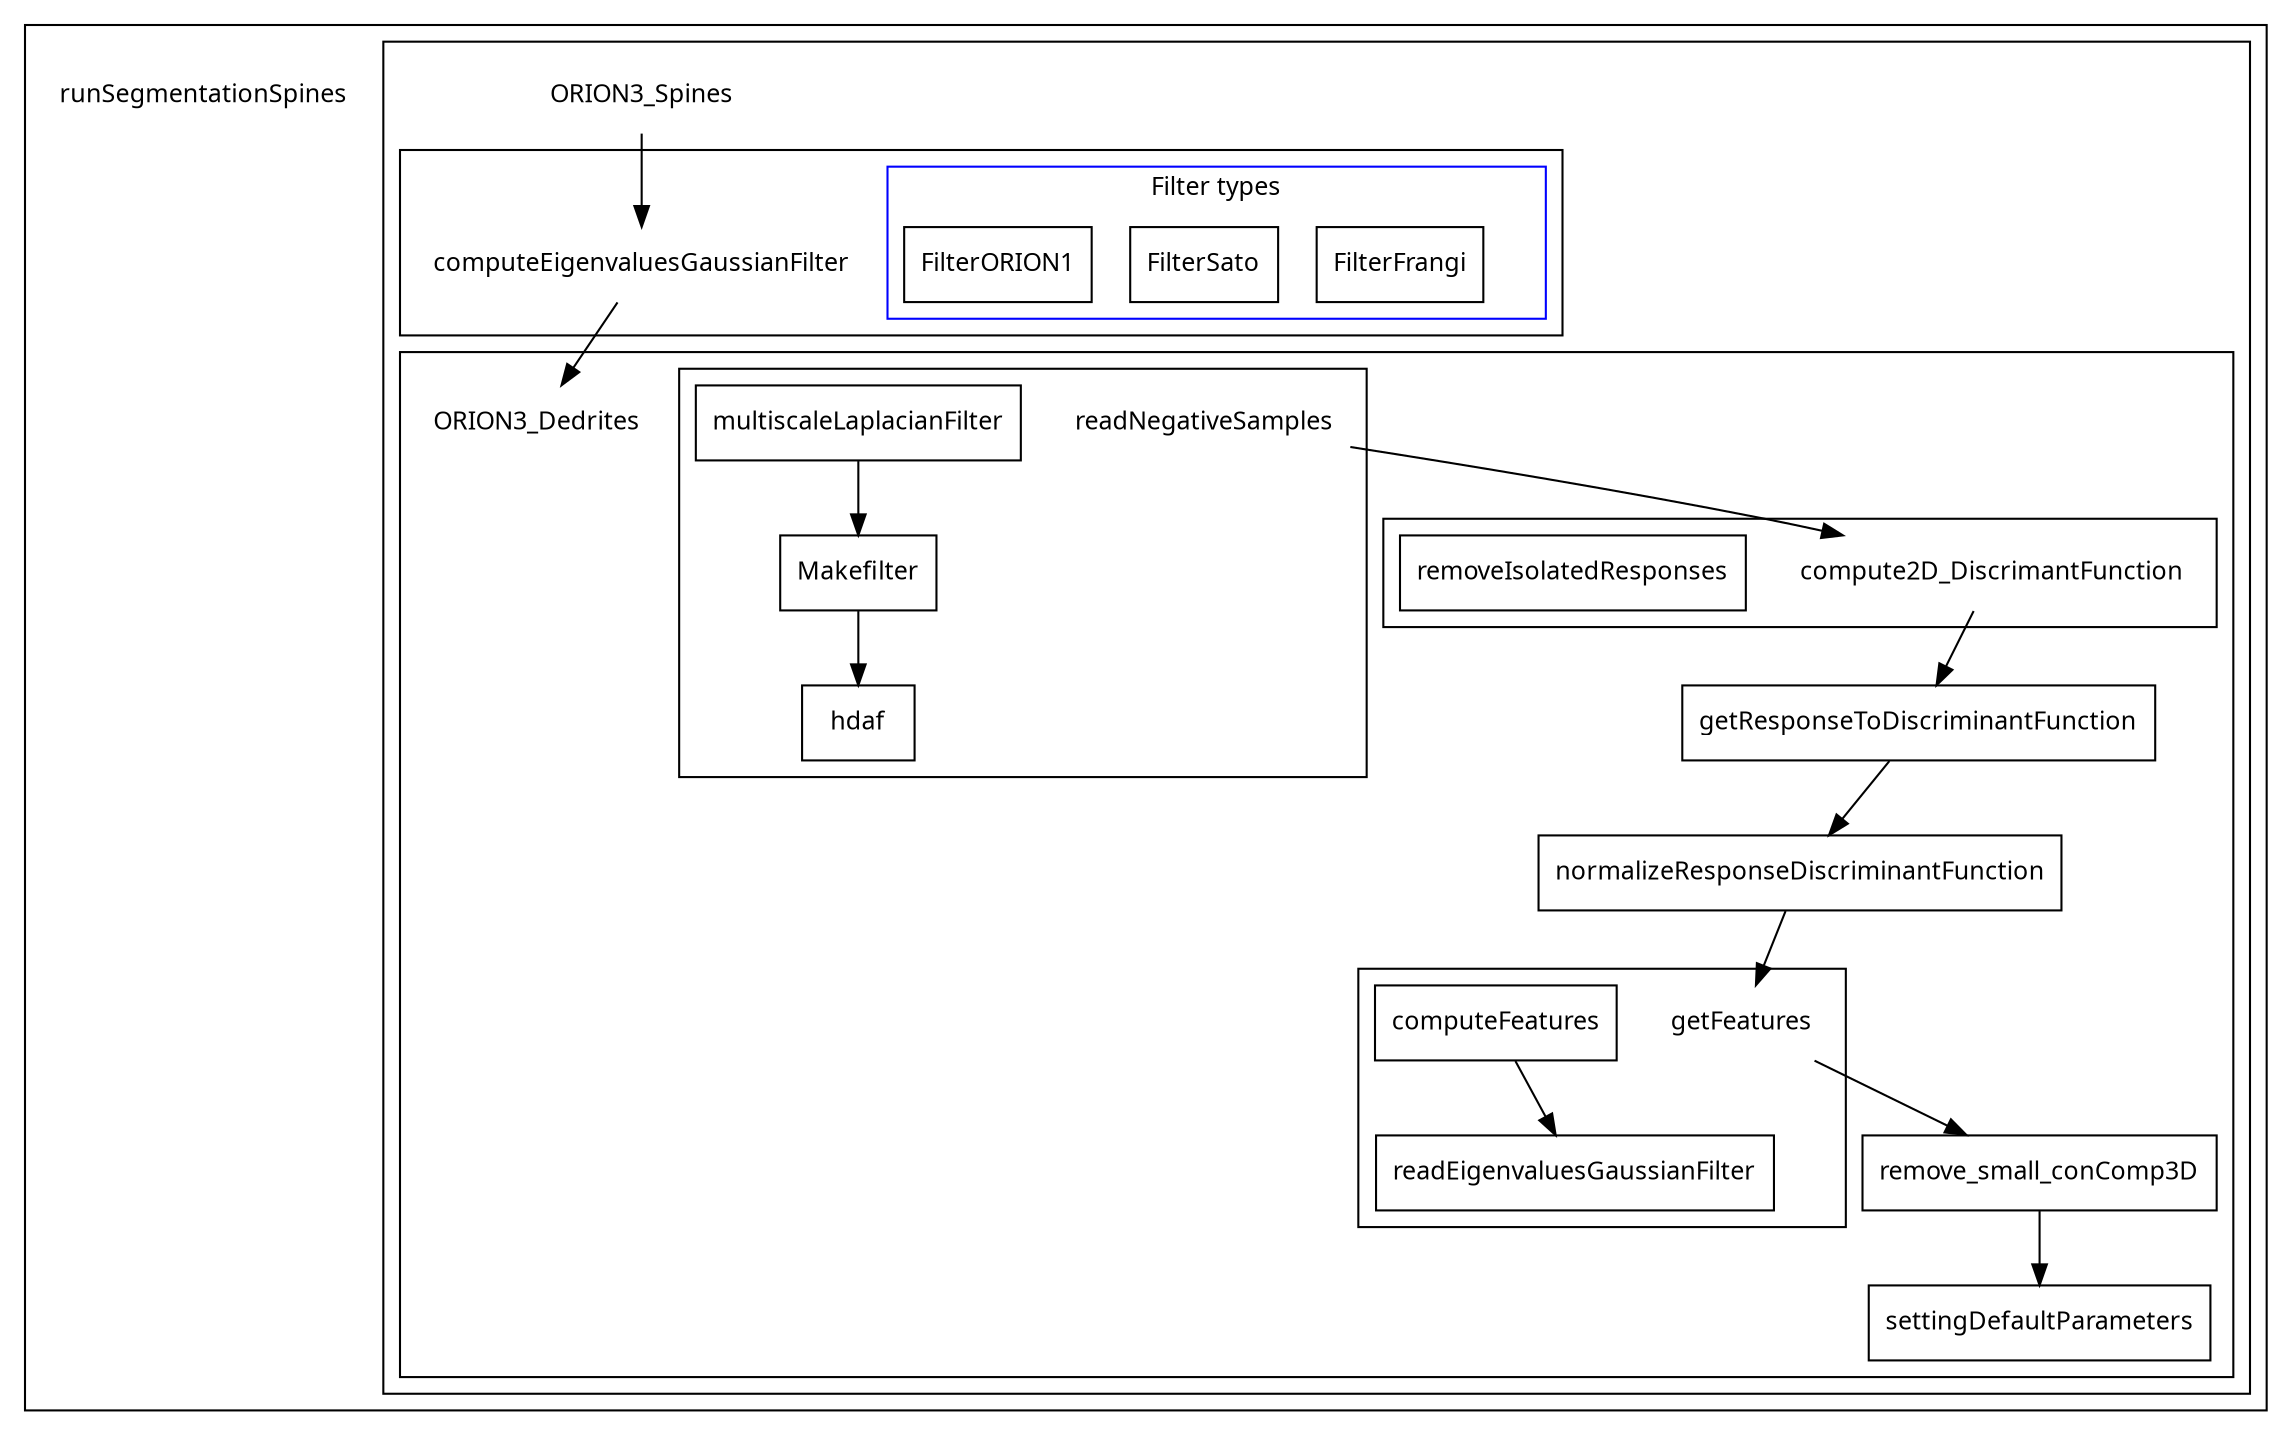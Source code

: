 digraph Segmentation {
	//rankdir = "TB";
	graph [fontsize=12 fontname="Verdana" compound=true];
	node [shape=rect fontsize=12 fontname="Verdana"];
	//ranksep=3;
	//ratio=auto;
	//node [nodesep=0.2 ranksep=0.2];
	//edge [weight=1.2];

	subgraph cluster_runSegmentationSpines {
		color = "black";
		runSegmentationSpines [shape=none]; label = "";
		/*computeElapsedTime*/
		subgraph cluster_ORION3_Spines {
			/*label = "ORION3_Spines";*/
			ORION3_Spines -> computeEigenvaluesGaussianFilter -> ORION3_Dedrites
			ORION3_Spines [shape=none]; label = "";
			subgraph cluster_computeEigenvaluesGaussianFilter {
				color = "black";
				computeEigenvaluesGaussianFilter [shape=none]; label = "";
				subgraph cluster_FilterTypes {
					label = "Filter types";
					color=blue; /* OR */
					FilterTypes [shape=point style=invis];
					FilterFrangi FilterSato FilterORION1
				}
				/*[>FilterTypes<] FilterSato -> getInfoVolume [ltail=cluster_FilterTypes]
				getInfoVolume ->
				num2string ->
				RAWfromMHD ->
				WriteRAWandMHD*/
			}
			subgraph cluster_ORION3_Dendrites_callees {
				/*label = "ORION3_Dendrites";*/
				ORION3_Dedrites [shape=none]; label = "";
				readNegativeSamples
					-> compute2D_DiscrimantFunction
					-> getResponseToDiscriminantFunction
					-> normalizeResponseDiscriminantFunction;
				normalizeResponseDiscriminantFunction ->
				getFeatures /*getFeatures*/
				getFeatures -> remove_small_conComp3D;

				remove_small_conComp3D ->
					settingDefaultParameters/* ->
					delete_RAW ->
					[>image_MIP_gray ->
					image_MIP_jet -><]
					Read_CreateFolderSecondEigenvalueHessian*/
				subgraph cluster_getFeatures {
					color = "black";
					getFeatures  [shape=none]; label = "";

					computeFeatures -> readEigenvaluesGaussianFilter
				}
				subgraph cluster_readNegativeSamples {
					color = "black";
					readNegativeSamples [shape=none]; label = "";
					multiscaleLaplacianFilter -> Makefilter -> hdaf
				}
				subgraph cluster_compute2D_DiscrimantFunction {
					color = "black";
					compute2D_DiscrimantFunction [shape=none]; label = "";
					removeIsolatedResponses
				}
			}
		}
	}


}

